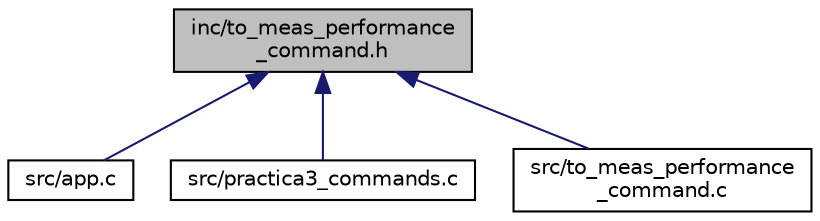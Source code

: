 digraph "inc/to_meas_performance_command.h"
{
  edge [fontname="Helvetica",fontsize="10",labelfontname="Helvetica",labelfontsize="10"];
  node [fontname="Helvetica",fontsize="10",shape=record];
  Node1 [label="inc/to_meas_performance\l_command.h",height=0.2,width=0.4,color="black", fillcolor="grey75", style="filled", fontcolor="black"];
  Node1 -> Node2 [dir="back",color="midnightblue",fontsize="10",style="solid"];
  Node2 [label="src/app.c",height=0.2,width=0.4,color="black", fillcolor="white", style="filled",URL="$app_8c.html",tooltip="Manejo de la aplicacion. "];
  Node1 -> Node3 [dir="back",color="midnightblue",fontsize="10",style="solid"];
  Node3 [label="src/practica3_commands.c",height=0.2,width=0.4,color="black", fillcolor="white", style="filled",URL="$practica3__commands_8c.html",tooltip="Definicion de los comandos de la practica 3. "];
  Node1 -> Node4 [dir="back",color="midnightblue",fontsize="10",style="solid"];
  Node4 [label="src/to_meas_performance\l_command.c",height=0.2,width=0.4,color="black", fillcolor="white", style="filled",URL="$to__meas__performance__command_8c.html",tooltip="Implementacion del procesador del comando \"To Measure Performance\". "];
}
